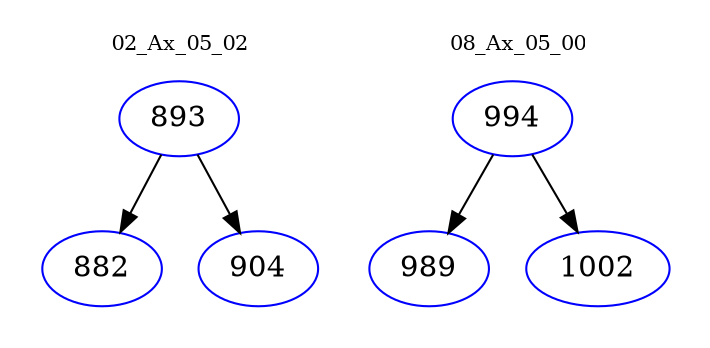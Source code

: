 digraph{
subgraph cluster_0 {
color = white
label = "02_Ax_05_02";
fontsize=10;
T0_893 [label="893", color="blue"]
T0_893 -> T0_882 [color="black"]
T0_882 [label="882", color="blue"]
T0_893 -> T0_904 [color="black"]
T0_904 [label="904", color="blue"]
}
subgraph cluster_1 {
color = white
label = "08_Ax_05_00";
fontsize=10;
T1_994 [label="994", color="blue"]
T1_994 -> T1_989 [color="black"]
T1_989 [label="989", color="blue"]
T1_994 -> T1_1002 [color="black"]
T1_1002 [label="1002", color="blue"]
}
}
